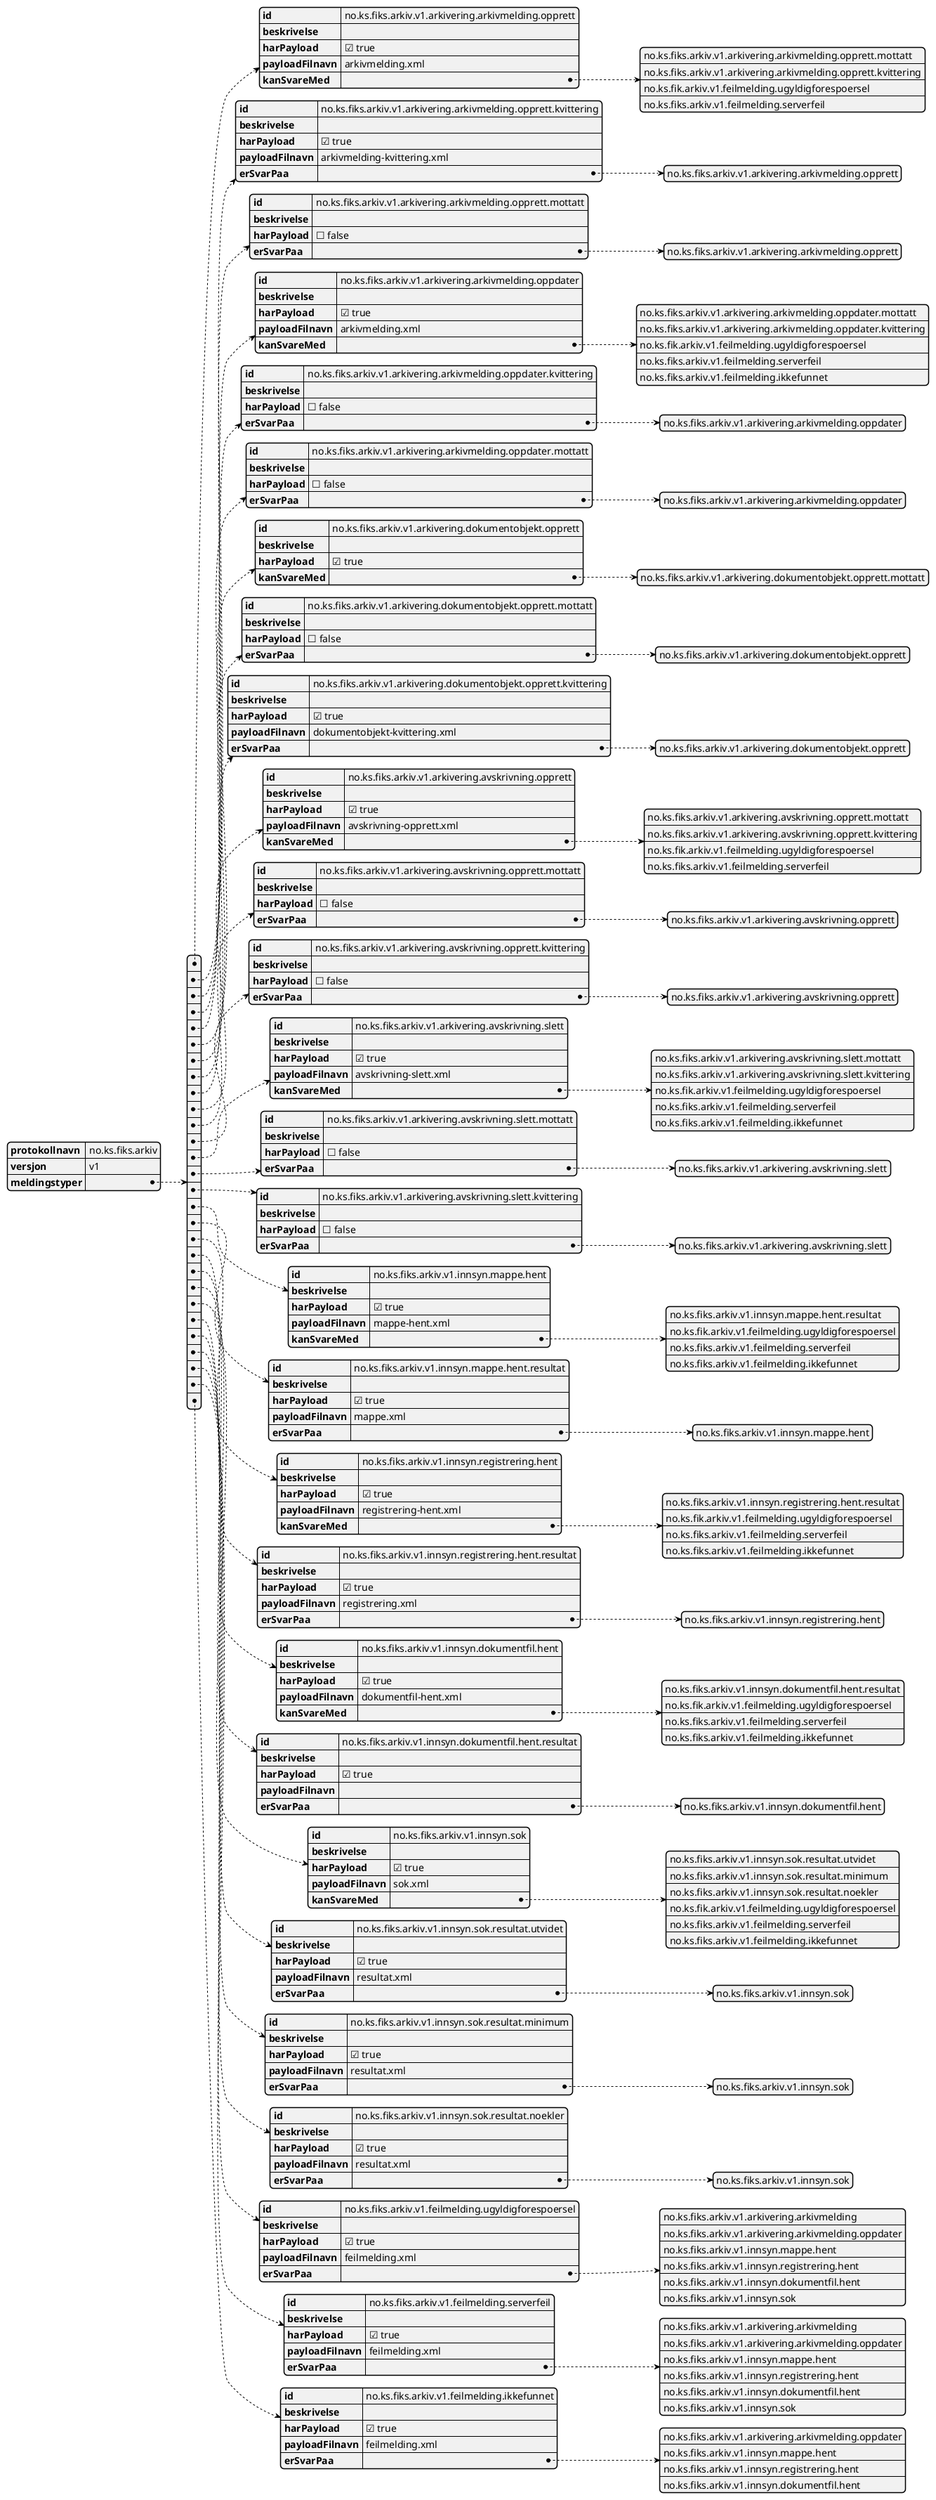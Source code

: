 @startjson
{
  "protokollnavn": "no.ks.fiks.arkiv",
  "versjon": "v1",
  "meldingstyper": [
    {
      "id": "no.ks.fiks.arkiv.v1.arkivering.arkivmelding.opprett",
      "beskrivelse": "", 
      "harPayload": true,
      "payloadFilnavn": "arkivmelding.xml",
      "kanSvareMed": ["no.ks.fiks.arkiv.v1.arkivering.arkivmelding.opprett.mottatt", "no.ks.fiks.arkiv.v1.arkivering.arkivmelding.opprett.kvittering", "no.ks.fik.arkiv.v1.feilmelding.ugyldigforespoersel", "no.ks.fiks.arkiv.v1.feilmelding.serverfeil"]
    },
    {
      "id": "no.ks.fiks.arkiv.v1.arkivering.arkivmelding.opprett.kvittering",
      "beskrivelse": "",
      "harPayload": true,
      "payloadFilnavn": "arkivmelding-kvittering.xml",
      "erSvarPaa": ["no.ks.fiks.arkiv.v1.arkivering.arkivmelding.opprett"]
    },
    {
      "id": "no.ks.fiks.arkiv.v1.arkivering.arkivmelding.opprett.mottatt",
      "beskrivelse": "",
      "harPayload": false,
      "erSvarPaa": ["no.ks.fiks.arkiv.v1.arkivering.arkivmelding.opprett"]
    },
    {
      "id": "no.ks.fiks.arkiv.v1.arkivering.arkivmelding.oppdater",
      "beskrivelse": "",
      "harPayload": true,
      "payloadFilnavn": "arkivmelding.xml",
      "kanSvareMed": ["no.ks.fiks.arkiv.v1.arkivering.arkivmelding.oppdater.mottatt", "no.ks.fiks.arkiv.v1.arkivering.arkivmelding.oppdater.kvittering", "no.ks.fik.arkiv.v1.feilmelding.ugyldigforespoersel", "no.ks.fiks.arkiv.v1.feilmelding.serverfeil", "no.ks.fiks.arkiv.v1.feilmelding.ikkefunnet"]
    },
    {
      "id": "no.ks.fiks.arkiv.v1.arkivering.arkivmelding.oppdater.kvittering",
      "beskrivelse": "",
      "harPayload": false,
      "erSvarPaa": ["no.ks.fiks.arkiv.v1.arkivering.arkivmelding.oppdater"]
    },
    {
      "id": "no.ks.fiks.arkiv.v1.arkivering.arkivmelding.oppdater.mottatt",
      "beskrivelse": "",
      "harPayload": false,
      "erSvarPaa": ["no.ks.fiks.arkiv.v1.arkivering.arkivmelding.oppdater"]
    },
    {
      "id": "no.ks.fiks.arkiv.v1.arkivering.dokumentobjekt.opprett",
      "beskrivelse": "",
      "harPayload": true,
      "kanSvareMed": ["no.ks.fiks.arkiv.v1.arkivering.dokumentobjekt.opprett.mottatt"]
    },
    {
      "id": "no.ks.fiks.arkiv.v1.arkivering.dokumentobjekt.opprett.mottatt",
      "beskrivelse": "",
      "harPayload": false,
      "erSvarPaa": ["no.ks.fiks.arkiv.v1.arkivering.dokumentobjekt.opprett"]
    },
    {
      "id": "no.ks.fiks.arkiv.v1.arkivering.dokumentobjekt.opprett.kvittering",
      "beskrivelse": "",
      "harPayload": true,
      "payloadFilnavn": "dokumentobjekt-kvittering.xml",
      "erSvarPaa": ["no.ks.fiks.arkiv.v1.arkivering.dokumentobjekt.opprett"]
    },
    {
      "id": "no.ks.fiks.arkiv.v1.arkivering.avskrivning.opprett",
      "beskrivelse": "",
      "harPayload": true,
      "payloadFilnavn": "avskrivning-opprett.xml",
      "kanSvareMed": ["no.ks.fiks.arkiv.v1.arkivering.avskrivning.opprett.mottatt", "no.ks.fiks.arkiv.v1.arkivering.avskrivning.opprett.kvittering", "no.ks.fik.arkiv.v1.feilmelding.ugyldigforespoersel", "no.ks.fiks.arkiv.v1.feilmelding.serverfeil"]
    },
    {
      "id": "no.ks.fiks.arkiv.v1.arkivering.avskrivning.opprett.mottatt",
      "beskrivelse": "",
      "harPayload": false,
      "erSvarPaa": ["no.ks.fiks.arkiv.v1.arkivering.avskrivning.opprett"]
    },
    {
      "id": "no.ks.fiks.arkiv.v1.arkivering.avskrivning.opprett.kvittering",
      "beskrivelse": "",
      "harPayload": false,
      "erSvarPaa": ["no.ks.fiks.arkiv.v1.arkivering.avskrivning.opprett"]
    },
    {
      "id": "no.ks.fiks.arkiv.v1.arkivering.avskrivning.slett",
      "beskrivelse": "",
      "harPayload": true,
      "payloadFilnavn": "avskrivning-slett.xml",
      "kanSvareMed": ["no.ks.fiks.arkiv.v1.arkivering.avskrivning.slett.mottatt", "no.ks.fiks.arkiv.v1.arkivering.avskrivning.slett.kvittering", "no.ks.fik.arkiv.v1.feilmelding.ugyldigforespoersel", "no.ks.fiks.arkiv.v1.feilmelding.serverfeil", "no.ks.fiks.arkiv.v1.feilmelding.ikkefunnet"]
    },
    {
      "id": "no.ks.fiks.arkiv.v1.arkivering.avskrivning.slett.mottatt",
      "beskrivelse": "",
      "harPayload": false,
      "erSvarPaa": ["no.ks.fiks.arkiv.v1.arkivering.avskrivning.slett"]
    },
    {
      "id": "no.ks.fiks.arkiv.v1.arkivering.avskrivning.slett.kvittering",
      "beskrivelse": "",
      "harPayload": false,
      "erSvarPaa": ["no.ks.fiks.arkiv.v1.arkivering.avskrivning.slett"]
    },
    {
      "id": "no.ks.fiks.arkiv.v1.innsyn.mappe.hent",
      "beskrivelse": "",
      "harPayload": true,
      "payloadFilnavn": "mappe-hent.xml",
      "kanSvareMed": ["no.ks.fiks.arkiv.v1.innsyn.mappe.hent.resultat", "no.ks.fik.arkiv.v1.feilmelding.ugyldigforespoersel", "no.ks.fiks.arkiv.v1.feilmelding.serverfeil", "no.ks.fiks.arkiv.v1.feilmelding.ikkefunnet"]
    },
    {
      "id": "no.ks.fiks.arkiv.v1.innsyn.mappe.hent.resultat",
      "beskrivelse": "",
      "harPayload": true,
      "payloadFilnavn": "mappe.xml",
      "erSvarPaa": ["no.ks.fiks.arkiv.v1.innsyn.mappe.hent"]
    },
    {
      "id": "no.ks.fiks.arkiv.v1.innsyn.registrering.hent",
      "beskrivelse": "",
      "harPayload": true,
      "payloadFilnavn": "registrering-hent.xml",
      "kanSvareMed": ["no.ks.fiks.arkiv.v1.innsyn.registrering.hent.resultat", "no.ks.fik.arkiv.v1.feilmelding.ugyldigforespoersel", "no.ks.fiks.arkiv.v1.feilmelding.serverfeil", "no.ks.fiks.arkiv.v1.feilmelding.ikkefunnet"]
    },
    {
      "id": "no.ks.fiks.arkiv.v1.innsyn.registrering.hent.resultat",
      "beskrivelse": "",
      "harPayload": true,
      "payloadFilnavn": "registrering.xml",
      "erSvarPaa": ["no.ks.fiks.arkiv.v1.innsyn.registrering.hent"]
    },
    {
      "id": "no.ks.fiks.arkiv.v1.innsyn.dokumentfil.hent",
      "beskrivelse": "",
      "harPayload": true,
      "payloadFilnavn": "dokumentfil-hent.xml",
      "kanSvareMed": ["no.ks.fiks.arkiv.v1.innsyn.dokumentfil.hent.resultat", "no.ks.fik.arkiv.v1.feilmelding.ugyldigforespoersel", "no.ks.fiks.arkiv.v1.feilmelding.serverfeil", "no.ks.fiks.arkiv.v1.feilmelding.ikkefunnet"]
    },
    {
      "id": "no.ks.fiks.arkiv.v1.innsyn.dokumentfil.hent.resultat",
      "beskrivelse": "",
      "harPayload": true,
      "payloadFilnavn": "",
      "erSvarPaa": ["no.ks.fiks.arkiv.v1.innsyn.dokumentfil.hent"]
    },
    {
      "id": "no.ks.fiks.arkiv.v1.innsyn.sok",
      "beskrivelse": "",
      "harPayload": true,
      "payloadFilnavn": "sok.xml",
      "kanSvareMed": ["no.ks.fiks.arkiv.v1.innsyn.sok.resultat.utvidet", "no.ks.fiks.arkiv.v1.innsyn.sok.resultat.minimum", "no.ks.fiks.arkiv.v1.innsyn.sok.resultat.noekler", "no.ks.fik.arkiv.v1.feilmelding.ugyldigforespoersel", "no.ks.fiks.arkiv.v1.feilmelding.serverfeil", "no.ks.fiks.arkiv.v1.feilmelding.ikkefunnet"]
    },
    {
      "id": "no.ks.fiks.arkiv.v1.innsyn.sok.resultat.utvidet",
      "beskrivelse": "",
      "harPayload": true,
      "payloadFilnavn": "resultat.xml",
      "erSvarPaa": ["no.ks.fiks.arkiv.v1.innsyn.sok"]
    },
    {
      "id": "no.ks.fiks.arkiv.v1.innsyn.sok.resultat.minimum",
      "beskrivelse": "",
      "harPayload": true,
      "payloadFilnavn": "resultat.xml",
      "erSvarPaa": ["no.ks.fiks.arkiv.v1.innsyn.sok"]
    },
    {
      "id": "no.ks.fiks.arkiv.v1.innsyn.sok.resultat.noekler",
      "beskrivelse": "",
      "harPayload": true,
      "payloadFilnavn": "resultat.xml",
      "erSvarPaa": ["no.ks.fiks.arkiv.v1.innsyn.sok"]
    },
    {
      "id": "no.ks.fiks.arkiv.v1.feilmelding.ugyldigforespoersel",
      "beskrivelse": "",
      "harPayload": true,
      "payloadFilnavn": "feilmelding.xml",
      "erSvarPaa": ["no.ks.fiks.arkiv.v1.arkivering.arkivmelding", "no.ks.fiks.arkiv.v1.arkivering.arkivmelding.oppdater", "no.ks.fiks.arkiv.v1.innsyn.mappe.hent", "no.ks.fiks.arkiv.v1.innsyn.registrering.hent", "no.ks.fiks.arkiv.v1.innsyn.dokumentfil.hent", "no.ks.fiks.arkiv.v1.innsyn.sok"]
    },
    {
      "id": "no.ks.fiks.arkiv.v1.feilmelding.serverfeil",
      "beskrivelse": "",
      "harPayload": true,
      "payloadFilnavn": "feilmelding.xml",
      "erSvarPaa": ["no.ks.fiks.arkiv.v1.arkivering.arkivmelding", "no.ks.fiks.arkiv.v1.arkivering.arkivmelding.oppdater", "no.ks.fiks.arkiv.v1.innsyn.mappe.hent", "no.ks.fiks.arkiv.v1.innsyn.registrering.hent", "no.ks.fiks.arkiv.v1.innsyn.dokumentfil.hent", "no.ks.fiks.arkiv.v1.innsyn.sok"]
    },
    {
      "id": "no.ks.fiks.arkiv.v1.feilmelding.ikkefunnet",
      "beskrivelse": "",
      "harPayload": true,
      "payloadFilnavn": "feilmelding.xml",
      "erSvarPaa": ["no.ks.fiks.arkiv.v1.arkivering.arkivmelding.oppdater", "no.ks.fiks.arkiv.v1.innsyn.mappe.hent", "no.ks.fiks.arkiv.v1.innsyn.registrering.hent", "no.ks.fiks.arkiv.v1.innsyn.dokumentfil.hent"]
    }
  ]
}
@endjson